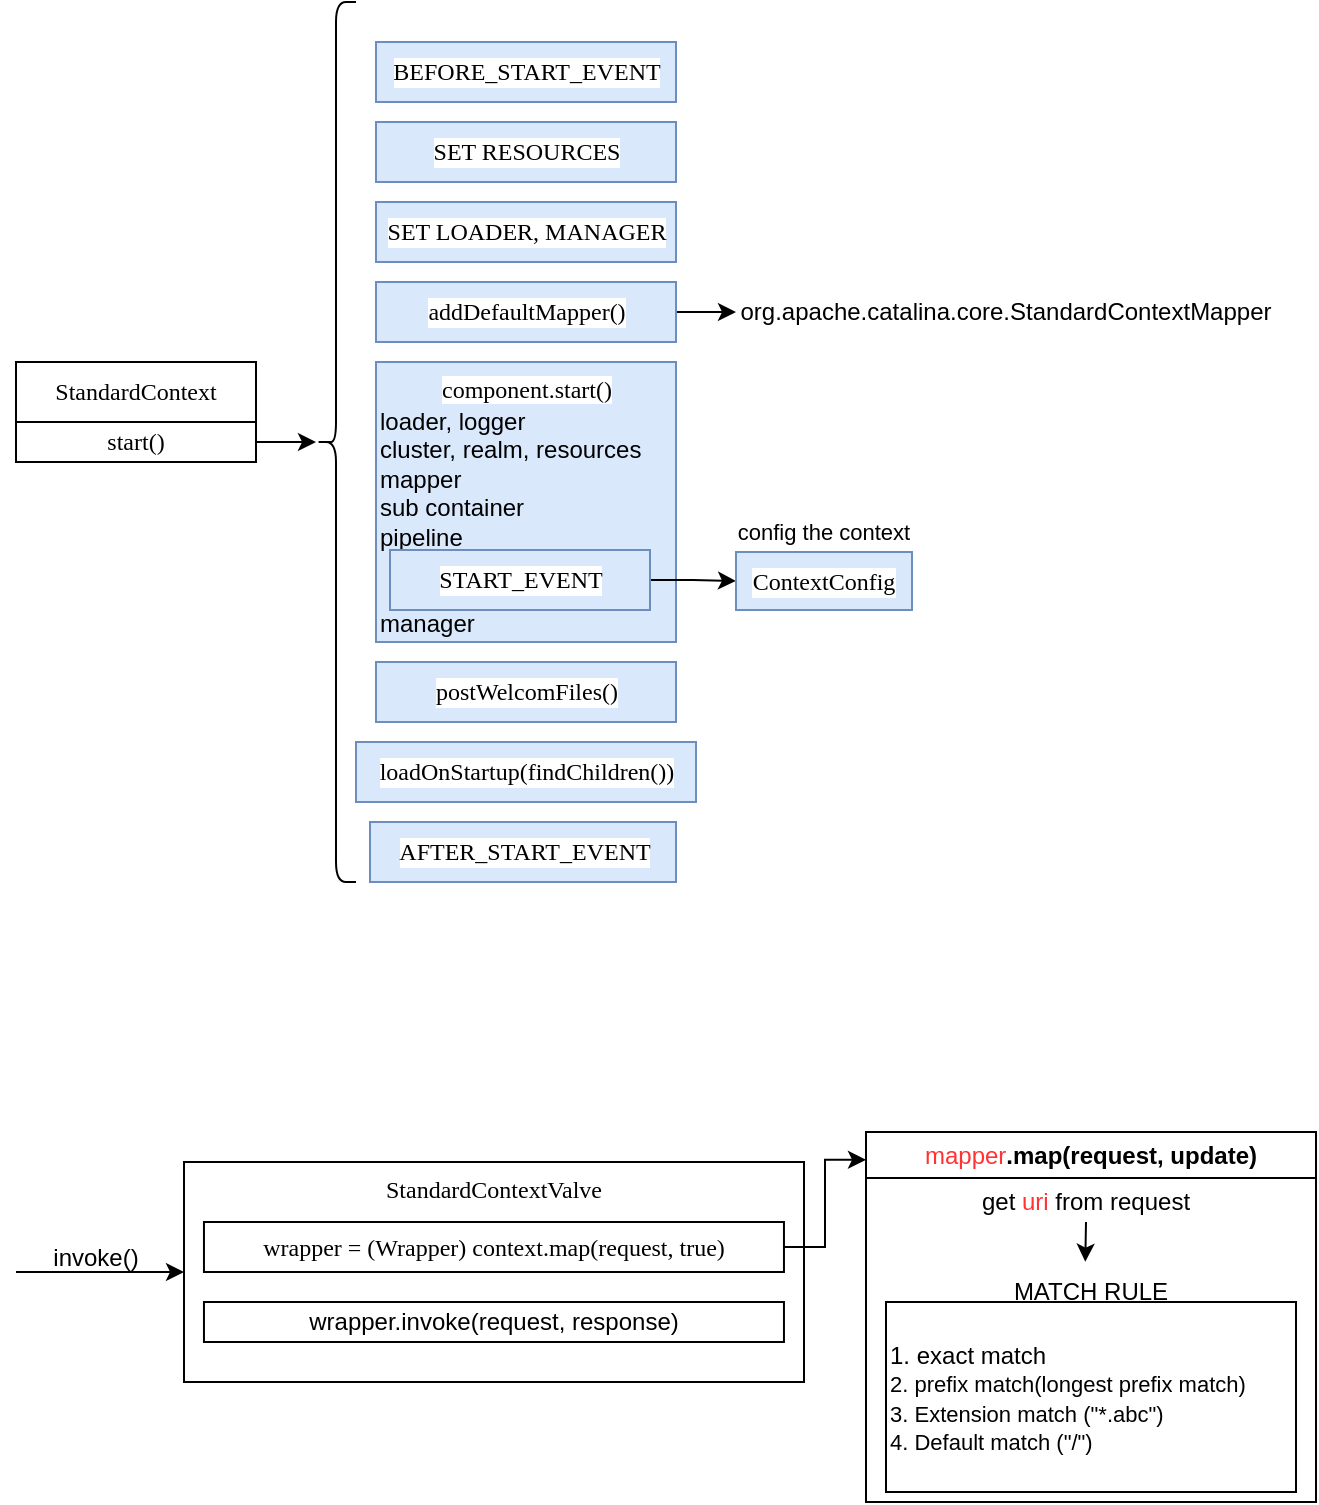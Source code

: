 <mxfile version="21.6.9" type="github">
  <diagram name="第 1 页" id="ebJeQNQ8_hLXaA4WbQeJ">
    <mxGraphModel dx="840" dy="459" grid="1" gridSize="10" guides="1" tooltips="1" connect="1" arrows="1" fold="1" page="1" pageScale="1" pageWidth="827" pageHeight="1169" math="0" shadow="0">
      <root>
        <mxCell id="0" />
        <mxCell id="1" parent="0" />
        <mxCell id="UzrP6KG8abcAM1gcjsgf-1" value="&lt;div style=&quot;&quot;&gt;&lt;span style=&quot;background-color: initial; font-family: &amp;quot;Comic Sans MS&amp;quot;;&quot;&gt;StandardContext&lt;/span&gt;&lt;/div&gt;" style="rounded=0;whiteSpace=wrap;html=1;align=center;" parent="1" vertex="1">
          <mxGeometry x="20" y="200" width="120" height="30" as="geometry" />
        </mxCell>
        <mxCell id="UzrP6KG8abcAM1gcjsgf-11" style="edgeStyle=orthogonalEdgeStyle;rounded=0;orthogonalLoop=1;jettySize=auto;html=1;exitX=1;exitY=0.5;exitDx=0;exitDy=0;" parent="1" source="UzrP6KG8abcAM1gcjsgf-5" target="UzrP6KG8abcAM1gcjsgf-9" edge="1">
          <mxGeometry relative="1" as="geometry" />
        </mxCell>
        <mxCell id="UzrP6KG8abcAM1gcjsgf-5" value="start()" style="rounded=0;whiteSpace=wrap;html=1;fontFamily=Comic Sans MS;" parent="1" vertex="1">
          <mxGeometry x="20" y="230" width="120" height="20" as="geometry" />
        </mxCell>
        <mxCell id="UzrP6KG8abcAM1gcjsgf-6" value="BEFORE_START_EVENT" style="html=1;fontFamily=Comic Sans MS;rounded=0;labelBackgroundColor=default;fillStyle=auto;fillColor=#dae8fc;strokeColor=#6c8ebf;" parent="1" vertex="1">
          <mxGeometry x="200" y="40" width="150" height="30" as="geometry" />
        </mxCell>
        <mxCell id="UzrP6KG8abcAM1gcjsgf-9" value="" style="shape=curlyBracket;whiteSpace=wrap;html=1;rounded=1;flipH=1;labelPosition=right;verticalLabelPosition=middle;align=left;verticalAlign=middle;direction=west;size=0.5;" parent="1" vertex="1">
          <mxGeometry x="170" y="20" width="20" height="440" as="geometry" />
        </mxCell>
        <mxCell id="UzrP6KG8abcAM1gcjsgf-12" value="SET RESOURCES" style="html=1;fontFamily=Comic Sans MS;rounded=0;labelBackgroundColor=default;fillStyle=auto;fillColor=#dae8fc;strokeColor=#6c8ebf;" parent="1" vertex="1">
          <mxGeometry x="200" y="80" width="150" height="30" as="geometry" />
        </mxCell>
        <mxCell id="UzrP6KG8abcAM1gcjsgf-13" value="SET LOADER, MANAGER" style="html=1;fontFamily=Comic Sans MS;rounded=0;labelBackgroundColor=default;fillStyle=auto;fillColor=#dae8fc;strokeColor=#6c8ebf;" parent="1" vertex="1">
          <mxGeometry x="200" y="120" width="150" height="30" as="geometry" />
        </mxCell>
        <mxCell id="UzrP6KG8abcAM1gcjsgf-16" value="" style="edgeStyle=orthogonalEdgeStyle;rounded=0;orthogonalLoop=1;jettySize=auto;html=1;entryX=0;entryY=0.5;entryDx=0;entryDy=0;" parent="1" source="UzrP6KG8abcAM1gcjsgf-14" target="UzrP6KG8abcAM1gcjsgf-17" edge="1">
          <mxGeometry relative="1" as="geometry">
            <mxPoint x="430" y="175" as="targetPoint" />
          </mxGeometry>
        </mxCell>
        <mxCell id="UzrP6KG8abcAM1gcjsgf-14" value="addDefaultMapper()" style="html=1;fontFamily=Comic Sans MS;rounded=0;labelBackgroundColor=default;fillStyle=auto;fillColor=#dae8fc;strokeColor=#6c8ebf;" parent="1" vertex="1">
          <mxGeometry x="200" y="160" width="150" height="30" as="geometry" />
        </mxCell>
        <mxCell id="UzrP6KG8abcAM1gcjsgf-17" value="org.apache.catalina.core.StandardContextMapper" style="text;html=1;strokeColor=none;fillColor=none;align=center;verticalAlign=middle;whiteSpace=wrap;rounded=0;" parent="1" vertex="1">
          <mxGeometry x="380" y="160" width="270" height="30" as="geometry" />
        </mxCell>
        <mxCell id="UzrP6KG8abcAM1gcjsgf-18" value="component.start()" style="html=1;fontFamily=Comic Sans MS;rounded=0;labelBackgroundColor=default;fillStyle=auto;fillColor=#dae8fc;strokeColor=#6c8ebf;align=center;labelPosition=center;verticalLabelPosition=middle;verticalAlign=top;" parent="1" vertex="1">
          <mxGeometry x="200" y="200" width="150" height="140" as="geometry" />
        </mxCell>
        <mxCell id="UzrP6KG8abcAM1gcjsgf-32" value="loader, logger&lt;br&gt;cluster, realm, resources&lt;br&gt;mapper&lt;br&gt;sub container&lt;br&gt;pipeline&lt;br&gt;&lt;br&gt;&lt;br&gt;manager" style="text;html=1;strokeColor=none;fillColor=none;align=left;verticalAlign=middle;whiteSpace=wrap;rounded=0;" parent="1" vertex="1">
          <mxGeometry x="200" y="220" width="150" height="120" as="geometry" />
        </mxCell>
        <mxCell id="UzrP6KG8abcAM1gcjsgf-34" value="" style="edgeStyle=orthogonalEdgeStyle;rounded=0;orthogonalLoop=1;jettySize=auto;html=1;" parent="1" source="UzrP6KG8abcAM1gcjsgf-26" target="UzrP6KG8abcAM1gcjsgf-33" edge="1">
          <mxGeometry relative="1" as="geometry" />
        </mxCell>
        <mxCell id="UzrP6KG8abcAM1gcjsgf-26" value="START_EVENT" style="html=1;fontFamily=Comic Sans MS;rounded=0;labelBackgroundColor=default;fillStyle=auto;fillColor=#dae8fc;strokeColor=#6c8ebf;" parent="1" vertex="1">
          <mxGeometry x="207" y="294" width="130" height="30" as="geometry" />
        </mxCell>
        <mxCell id="UzrP6KG8abcAM1gcjsgf-33" value="ContextConfig" style="whiteSpace=wrap;html=1;fontFamily=Comic Sans MS;fillColor=#dae8fc;strokeColor=#6c8ebf;rounded=0;labelBackgroundColor=default;fillStyle=auto;" parent="1" vertex="1">
          <mxGeometry x="380" y="295" width="88" height="29" as="geometry" />
        </mxCell>
        <mxCell id="UzrP6KG8abcAM1gcjsgf-35" value="&lt;font style=&quot;font-size: 11px;&quot;&gt;config the context&lt;/font&gt;" style="text;html=1;strokeColor=none;fillColor=none;align=center;verticalAlign=middle;whiteSpace=wrap;rounded=0;fontSize=7;" parent="1" vertex="1">
          <mxGeometry x="371" y="270" width="106" height="30" as="geometry" />
        </mxCell>
        <mxCell id="UzrP6KG8abcAM1gcjsgf-36" value="postWelcomFiles()" style="html=1;fontFamily=Comic Sans MS;rounded=0;labelBackgroundColor=default;fillStyle=auto;fillColor=#dae8fc;strokeColor=#6c8ebf;" parent="1" vertex="1">
          <mxGeometry x="200" y="350" width="150" height="30" as="geometry" />
        </mxCell>
        <mxCell id="UzrP6KG8abcAM1gcjsgf-37" value="loadOnStartup(findChildren())" style="html=1;fontFamily=Comic Sans MS;rounded=0;labelBackgroundColor=default;fillStyle=auto;fillColor=#dae8fc;strokeColor=#6c8ebf;" parent="1" vertex="1">
          <mxGeometry x="190" y="390" width="170" height="30" as="geometry" />
        </mxCell>
        <mxCell id="UzrP6KG8abcAM1gcjsgf-38" value="AFTER_START_EVENT" style="html=1;fontFamily=Comic Sans MS;rounded=0;labelBackgroundColor=default;fillStyle=auto;fillColor=#dae8fc;strokeColor=#6c8ebf;" parent="1" vertex="1">
          <mxGeometry x="197" y="430" width="153" height="30" as="geometry" />
        </mxCell>
        <mxCell id="VR2nock7peao10aemkDQ-3" value="invoke()" style="text;html=1;strokeColor=none;fillColor=none;align=center;verticalAlign=middle;whiteSpace=wrap;rounded=0;" vertex="1" parent="1">
          <mxGeometry x="30.0" y="640" width="60" height="15" as="geometry" />
        </mxCell>
        <mxCell id="VR2nock7peao10aemkDQ-9" value="" style="group" vertex="1" connectable="0" parent="1">
          <mxGeometry x="104" y="600" width="310" height="110" as="geometry" />
        </mxCell>
        <mxCell id="VR2nock7peao10aemkDQ-1" value="&lt;font face=&quot;Tahoma&quot;&gt;StandardContextValve&lt;/font&gt;" style="rounded=0;whiteSpace=wrap;html=1;verticalAlign=top;" vertex="1" parent="VR2nock7peao10aemkDQ-9">
          <mxGeometry width="310" height="110" as="geometry" />
        </mxCell>
        <mxCell id="VR2nock7peao10aemkDQ-4" value="&lt;font face=&quot;Tahoma&quot;&gt;wrapper = (Wrapper) context.map(request, true)&lt;/font&gt;" style="rounded=0;whiteSpace=wrap;html=1;" vertex="1" parent="VR2nock7peao10aemkDQ-9">
          <mxGeometry x="9.98" y="30" width="290" height="25" as="geometry" />
        </mxCell>
        <mxCell id="VR2nock7peao10aemkDQ-7" value="wrapper.invoke(request, response)" style="rounded=0;whiteSpace=wrap;html=1;" vertex="1" parent="VR2nock7peao10aemkDQ-9">
          <mxGeometry x="9.98" y="70" width="290" height="20" as="geometry" />
        </mxCell>
        <mxCell id="VR2nock7peao10aemkDQ-10" value="" style="endArrow=classic;html=1;rounded=0;entryX=0;entryY=0.5;entryDx=0;entryDy=0;" edge="1" parent="1" target="VR2nock7peao10aemkDQ-1">
          <mxGeometry width="50" height="50" relative="1" as="geometry">
            <mxPoint x="20" y="655" as="sourcePoint" />
            <mxPoint x="70" y="670" as="targetPoint" />
          </mxGeometry>
        </mxCell>
        <mxCell id="VR2nock7peao10aemkDQ-14" value="&lt;font style=&quot;border-color: var(--border-color); font-weight: 400;&quot; color=&quot;#ff3333&quot;&gt;mapper&lt;/font&gt;.map(request, update)" style="swimlane;whiteSpace=wrap;html=1;" vertex="1" parent="1">
          <mxGeometry x="445" y="585" width="225" height="185" as="geometry">
            <mxRectangle x="445" y="585" width="140" height="30" as="alternateBounds" />
          </mxGeometry>
        </mxCell>
        <mxCell id="VR2nock7peao10aemkDQ-24" style="edgeStyle=orthogonalEdgeStyle;rounded=0;orthogonalLoop=1;jettySize=auto;html=1;exitX=0.5;exitY=1;exitDx=0;exitDy=0;entryX=0.47;entryY=-0.005;entryDx=0;entryDy=0;entryPerimeter=0;" edge="1" parent="VR2nock7peao10aemkDQ-14" source="VR2nock7peao10aemkDQ-17" target="VR2nock7peao10aemkDQ-20">
          <mxGeometry relative="1" as="geometry" />
        </mxCell>
        <mxCell id="VR2nock7peao10aemkDQ-17" value="get&amp;nbsp;&lt;font style=&quot;border-color: var(--border-color);&quot; color=&quot;#ff3333&quot;&gt;uri&lt;/font&gt;&amp;nbsp;from request" style="text;html=1;strokeColor=none;fillColor=none;align=center;verticalAlign=middle;whiteSpace=wrap;rounded=0;" vertex="1" parent="VR2nock7peao10aemkDQ-14">
          <mxGeometry x="35" y="25" width="150" height="20" as="geometry" />
        </mxCell>
        <mxCell id="VR2nock7peao10aemkDQ-21" value="" style="group" vertex="1" connectable="0" parent="VR2nock7peao10aemkDQ-14">
          <mxGeometry x="10" y="65" width="205" height="115" as="geometry" />
        </mxCell>
        <mxCell id="VR2nock7peao10aemkDQ-19" value="1. exact match&lt;br style=&quot;border-color: var(--border-color); font-size: 11px;&quot;&gt;&lt;span style=&quot;font-size: 11px;&quot;&gt;2. prefix match(longest prefix match)&lt;br&gt;3. Extension match (&quot;*.abc&quot;)&lt;br&gt;4. Default match (&quot;/&quot;)&lt;br&gt;&lt;/span&gt;" style="rounded=0;whiteSpace=wrap;html=1;align=left;" vertex="1" parent="VR2nock7peao10aemkDQ-21">
          <mxGeometry y="20" width="205" height="95" as="geometry" />
        </mxCell>
        <mxCell id="VR2nock7peao10aemkDQ-20" value="MATCH RULE" style="text;html=1;strokeColor=none;fillColor=none;align=center;verticalAlign=middle;whiteSpace=wrap;rounded=0;" vertex="1" parent="VR2nock7peao10aemkDQ-21">
          <mxGeometry x="55" width="95" height="30" as="geometry" />
        </mxCell>
        <mxCell id="VR2nock7peao10aemkDQ-15" style="edgeStyle=orthogonalEdgeStyle;rounded=0;orthogonalLoop=1;jettySize=auto;html=1;exitX=1;exitY=0.5;exitDx=0;exitDy=0;entryX=0;entryY=0.075;entryDx=0;entryDy=0;entryPerimeter=0;" edge="1" parent="1" source="VR2nock7peao10aemkDQ-4" target="VR2nock7peao10aemkDQ-14">
          <mxGeometry relative="1" as="geometry" />
        </mxCell>
      </root>
    </mxGraphModel>
  </diagram>
</mxfile>

